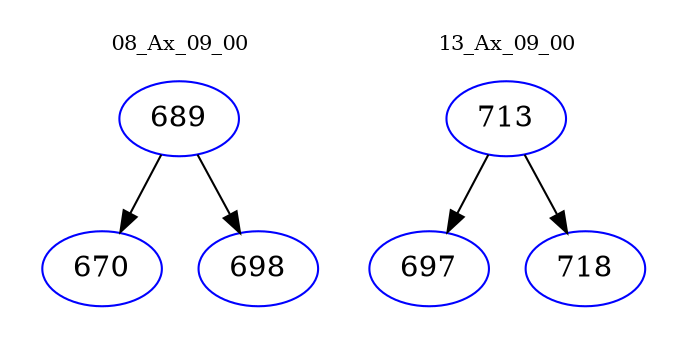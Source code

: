 digraph{
subgraph cluster_0 {
color = white
label = "08_Ax_09_00";
fontsize=10;
T0_689 [label="689", color="blue"]
T0_689 -> T0_670 [color="black"]
T0_670 [label="670", color="blue"]
T0_689 -> T0_698 [color="black"]
T0_698 [label="698", color="blue"]
}
subgraph cluster_1 {
color = white
label = "13_Ax_09_00";
fontsize=10;
T1_713 [label="713", color="blue"]
T1_713 -> T1_697 [color="black"]
T1_697 [label="697", color="blue"]
T1_713 -> T1_718 [color="black"]
T1_718 [label="718", color="blue"]
}
}
